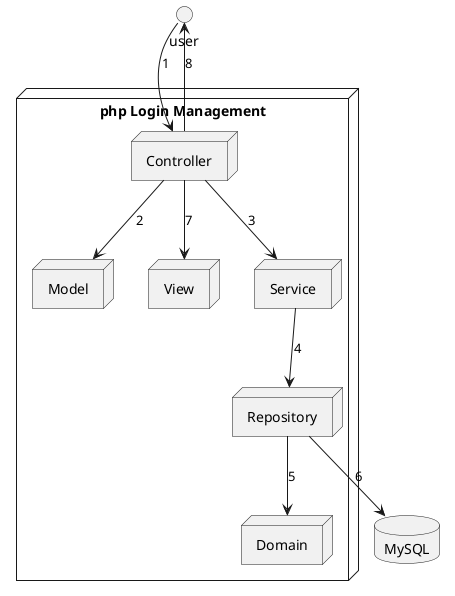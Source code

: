 @startuml
node "php Login Management"{
node  "Model" as model
node "Domain" as domain
node  "Controller" as controller
 node  "View" as view
 node "Service" as service
node "Repository" as repository
}
database "MySQL" as mysql
user --> controller : 1
controller-->model : 2
controller -->service :3
service --> repository :4
repository-->domain : 5
repository-->mysql: 6
controller -->view : 7
controller--> user : 8
@enduml